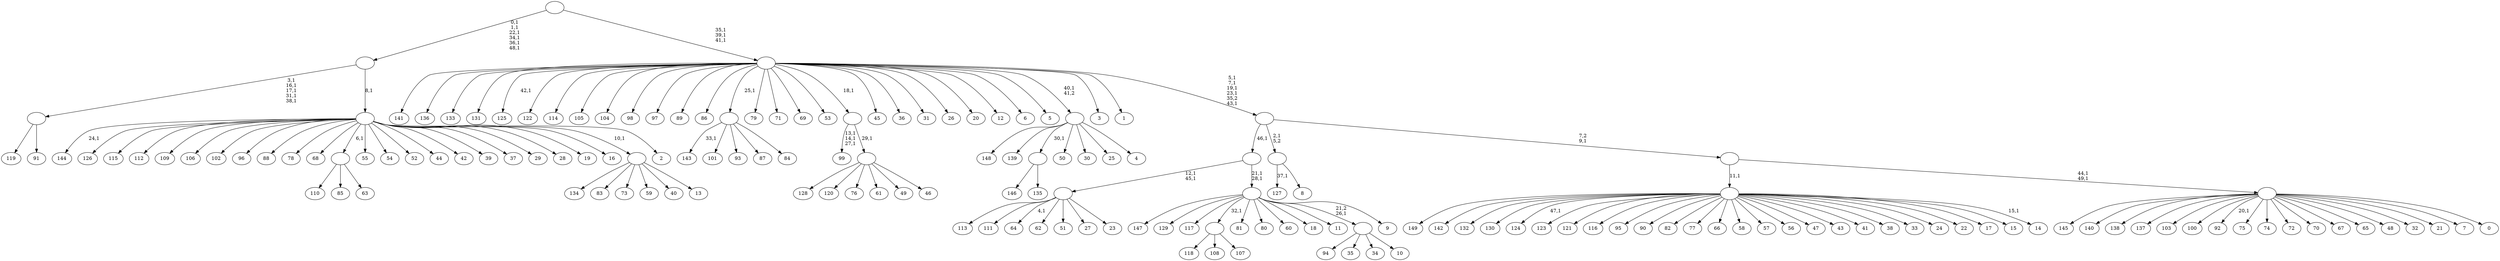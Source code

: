 digraph T {
	200 [label="149"]
	199 [label="148"]
	198 [label="147"]
	197 [label="146"]
	196 [label="145"]
	195 [label="144"]
	193 [label="143"]
	191 [label="142"]
	190 [label="141"]
	189 [label="140"]
	188 [label="139"]
	187 [label="138"]
	186 [label="137"]
	185 [label="136"]
	184 [label="135"]
	183 [label=""]
	182 [label="134"]
	181 [label="133"]
	180 [label="132"]
	179 [label="131"]
	178 [label="130"]
	177 [label="129"]
	176 [label="128"]
	175 [label="127"]
	173 [label="126"]
	172 [label="125"]
	170 [label="124"]
	168 [label="123"]
	167 [label="122"]
	166 [label="121"]
	165 [label="120"]
	164 [label="119"]
	163 [label="118"]
	162 [label="117"]
	161 [label="116"]
	160 [label="115"]
	159 [label="114"]
	158 [label="113"]
	157 [label="112"]
	156 [label="111"]
	155 [label="110"]
	154 [label="109"]
	153 [label="108"]
	152 [label="107"]
	151 [label=""]
	150 [label="106"]
	149 [label="105"]
	148 [label="104"]
	147 [label="103"]
	146 [label="102"]
	145 [label="101"]
	144 [label="100"]
	143 [label="99"]
	139 [label="98"]
	138 [label="97"]
	137 [label="96"]
	136 [label="95"]
	135 [label="94"]
	134 [label="93"]
	133 [label="92"]
	131 [label="91"]
	130 [label=""]
	125 [label="90"]
	124 [label="89"]
	123 [label="88"]
	122 [label="87"]
	121 [label="86"]
	120 [label="85"]
	119 [label="84"]
	118 [label=""]
	117 [label="83"]
	116 [label="82"]
	115 [label="81"]
	114 [label="80"]
	113 [label="79"]
	112 [label="78"]
	111 [label="77"]
	110 [label="76"]
	109 [label="75"]
	108 [label="74"]
	107 [label="73"]
	106 [label="72"]
	105 [label="71"]
	104 [label="70"]
	103 [label="69"]
	102 [label="68"]
	101 [label="67"]
	100 [label="66"]
	99 [label="65"]
	98 [label="64"]
	96 [label="63"]
	95 [label=""]
	94 [label="62"]
	93 [label="61"]
	92 [label="60"]
	91 [label="59"]
	90 [label="58"]
	89 [label="57"]
	88 [label="56"]
	87 [label="55"]
	86 [label="54"]
	85 [label="53"]
	84 [label="52"]
	83 [label="51"]
	82 [label="50"]
	81 [label="49"]
	80 [label="48"]
	79 [label="47"]
	78 [label="46"]
	77 [label=""]
	76 [label=""]
	75 [label="45"]
	74 [label="44"]
	73 [label="43"]
	72 [label="42"]
	71 [label="41"]
	70 [label="40"]
	69 [label="39"]
	68 [label="38"]
	67 [label="37"]
	66 [label="36"]
	65 [label="35"]
	64 [label="34"]
	63 [label="33"]
	62 [label="32"]
	61 [label="31"]
	60 [label="30"]
	59 [label="29"]
	58 [label="28"]
	57 [label="27"]
	56 [label="26"]
	55 [label="25"]
	54 [label="24"]
	53 [label="23"]
	52 [label=""]
	50 [label="22"]
	49 [label="21"]
	48 [label="20"]
	47 [label="19"]
	46 [label="18"]
	45 [label="17"]
	44 [label="16"]
	43 [label="15"]
	42 [label="14"]
	40 [label=""]
	39 [label="13"]
	38 [label=""]
	37 [label="12"]
	36 [label="11"]
	35 [label="10"]
	34 [label=""]
	33 [label="9"]
	32 [label=""]
	30 [label=""]
	29 [label="8"]
	28 [label=""]
	27 [label="7"]
	26 [label="6"]
	25 [label="5"]
	24 [label="4"]
	23 [label=""]
	22 [label="3"]
	21 [label="2"]
	20 [label=""]
	19 [label=""]
	13 [label="1"]
	12 [label="0"]
	11 [label=""]
	9 [label=""]
	8 [label=""]
	3 [label=""]
	0 [label=""]
	183 -> 197 [label=""]
	183 -> 184 [label=""]
	151 -> 163 [label=""]
	151 -> 153 [label=""]
	151 -> 152 [label=""]
	130 -> 164 [label=""]
	130 -> 131 [label=""]
	118 -> 193 [label="33,1"]
	118 -> 145 [label=""]
	118 -> 134 [label=""]
	118 -> 122 [label=""]
	118 -> 119 [label=""]
	95 -> 155 [label=""]
	95 -> 120 [label=""]
	95 -> 96 [label=""]
	77 -> 176 [label=""]
	77 -> 165 [label=""]
	77 -> 110 [label=""]
	77 -> 93 [label=""]
	77 -> 81 [label=""]
	77 -> 78 [label=""]
	76 -> 143 [label="13,1\n14,1\n27,1"]
	76 -> 77 [label="29,1"]
	52 -> 98 [label="4,1"]
	52 -> 158 [label=""]
	52 -> 156 [label=""]
	52 -> 94 [label=""]
	52 -> 83 [label=""]
	52 -> 57 [label=""]
	52 -> 53 [label=""]
	40 -> 42 [label="15,1"]
	40 -> 170 [label="47,1"]
	40 -> 200 [label=""]
	40 -> 191 [label=""]
	40 -> 180 [label=""]
	40 -> 178 [label=""]
	40 -> 168 [label=""]
	40 -> 166 [label=""]
	40 -> 161 [label=""]
	40 -> 136 [label=""]
	40 -> 125 [label=""]
	40 -> 116 [label=""]
	40 -> 111 [label=""]
	40 -> 100 [label=""]
	40 -> 90 [label=""]
	40 -> 89 [label=""]
	40 -> 88 [label=""]
	40 -> 79 [label=""]
	40 -> 73 [label=""]
	40 -> 71 [label=""]
	40 -> 68 [label=""]
	40 -> 63 [label=""]
	40 -> 54 [label=""]
	40 -> 50 [label=""]
	40 -> 45 [label=""]
	40 -> 43 [label=""]
	38 -> 182 [label=""]
	38 -> 117 [label=""]
	38 -> 107 [label=""]
	38 -> 91 [label=""]
	38 -> 70 [label=""]
	38 -> 39 [label=""]
	34 -> 135 [label=""]
	34 -> 65 [label=""]
	34 -> 64 [label=""]
	34 -> 35 [label=""]
	32 -> 198 [label=""]
	32 -> 177 [label=""]
	32 -> 162 [label=""]
	32 -> 151 [label="32,1"]
	32 -> 115 [label=""]
	32 -> 114 [label=""]
	32 -> 92 [label=""]
	32 -> 46 [label=""]
	32 -> 36 [label=""]
	32 -> 34 [label="21,2\n26,1"]
	32 -> 33 [label=""]
	30 -> 32 [label="21,1\n28,1"]
	30 -> 52 [label="12,1\n45,1"]
	28 -> 175 [label="37,1"]
	28 -> 29 [label=""]
	23 -> 199 [label=""]
	23 -> 188 [label=""]
	23 -> 183 [label="30,1"]
	23 -> 82 [label=""]
	23 -> 60 [label=""]
	23 -> 55 [label=""]
	23 -> 24 [label=""]
	20 -> 195 [label="24,1"]
	20 -> 173 [label=""]
	20 -> 160 [label=""]
	20 -> 157 [label=""]
	20 -> 154 [label=""]
	20 -> 150 [label=""]
	20 -> 146 [label=""]
	20 -> 137 [label=""]
	20 -> 123 [label=""]
	20 -> 112 [label=""]
	20 -> 102 [label=""]
	20 -> 95 [label="6,1"]
	20 -> 87 [label=""]
	20 -> 86 [label=""]
	20 -> 84 [label=""]
	20 -> 74 [label=""]
	20 -> 72 [label=""]
	20 -> 69 [label=""]
	20 -> 67 [label=""]
	20 -> 59 [label=""]
	20 -> 58 [label=""]
	20 -> 47 [label=""]
	20 -> 44 [label=""]
	20 -> 38 [label="10,1"]
	20 -> 21 [label=""]
	19 -> 130 [label="3,1\n16,1\n17,1\n31,1\n38,1"]
	19 -> 20 [label="8,1"]
	11 -> 133 [label="20,1"]
	11 -> 196 [label=""]
	11 -> 189 [label=""]
	11 -> 187 [label=""]
	11 -> 186 [label=""]
	11 -> 147 [label=""]
	11 -> 144 [label=""]
	11 -> 109 [label=""]
	11 -> 108 [label=""]
	11 -> 106 [label=""]
	11 -> 104 [label=""]
	11 -> 101 [label=""]
	11 -> 99 [label=""]
	11 -> 80 [label=""]
	11 -> 62 [label=""]
	11 -> 49 [label=""]
	11 -> 27 [label=""]
	11 -> 12 [label=""]
	9 -> 11 [label="44,1\n49,1"]
	9 -> 40 [label="11,1"]
	8 -> 30 [label="46,1"]
	8 -> 28 [label="2,1\n5,2"]
	8 -> 9 [label="7,2\n9,1"]
	3 -> 8 [label="5,1\n7,1\n19,1\n23,1\n35,2\n43,1"]
	3 -> 172 [label="42,1"]
	3 -> 190 [label=""]
	3 -> 185 [label=""]
	3 -> 181 [label=""]
	3 -> 179 [label=""]
	3 -> 167 [label=""]
	3 -> 159 [label=""]
	3 -> 149 [label=""]
	3 -> 148 [label=""]
	3 -> 139 [label=""]
	3 -> 138 [label=""]
	3 -> 124 [label=""]
	3 -> 121 [label=""]
	3 -> 118 [label="25,1"]
	3 -> 113 [label=""]
	3 -> 105 [label=""]
	3 -> 103 [label=""]
	3 -> 85 [label=""]
	3 -> 76 [label="18,1"]
	3 -> 75 [label=""]
	3 -> 66 [label=""]
	3 -> 61 [label=""]
	3 -> 56 [label=""]
	3 -> 48 [label=""]
	3 -> 37 [label=""]
	3 -> 26 [label=""]
	3 -> 25 [label=""]
	3 -> 23 [label="40,1\n41,2"]
	3 -> 22 [label=""]
	3 -> 13 [label=""]
	0 -> 3 [label="35,1\n39,1\n41,1"]
	0 -> 19 [label="0,1\n1,1\n22,1\n34,1\n36,1\n48,1"]
}
